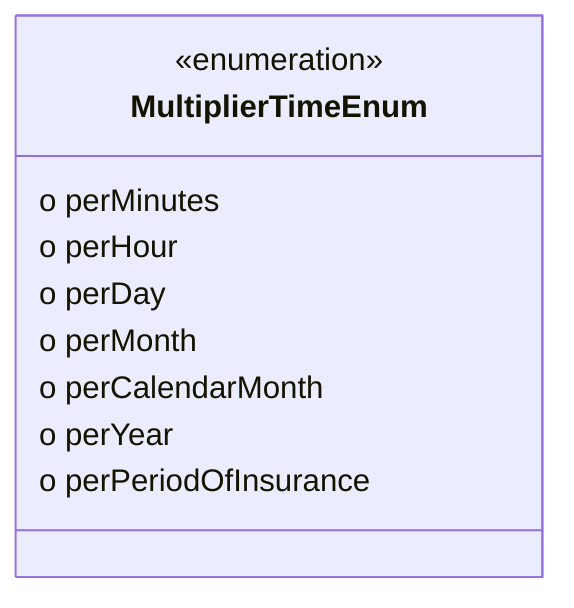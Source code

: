 classDiagram
class MultiplierTimeEnum {
<<enumeration>>
  o perMinutes
  o perHour
  o perDay
  o perMonth
  o perCalendarMonth
  o perYear
  o perPeriodOfInsurance
}